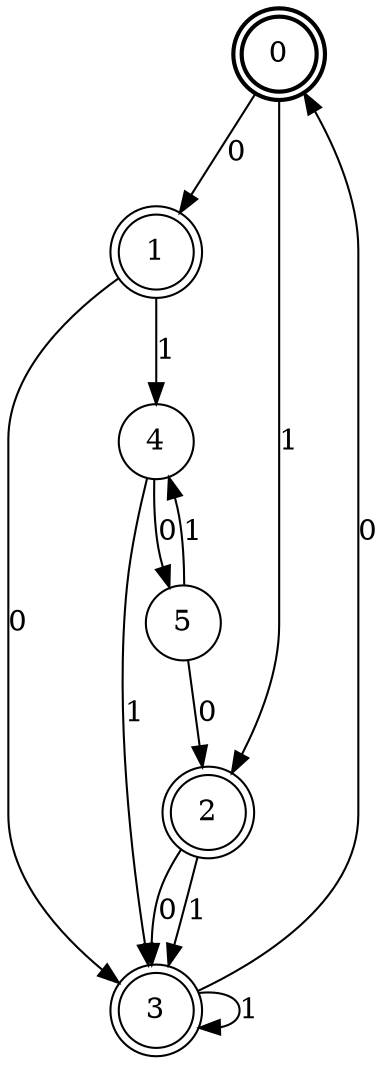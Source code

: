 digraph Automat {
    node [shape = circle];
    0 [style = "bold"];
    0 [peripheries=2]
    0 -> 1 [label = "0"];
    0 -> 2 [label = "1"];
    1 [peripheries=2]
    1 -> 3 [label = "0"];
    1 -> 4 [label = "1"];
    2 [peripheries=2]
    2 -> 3 [label = "0"];
    2 -> 3 [label = "1"];
    3 [peripheries=2]
    3 -> 0 [label = "0"];
    3 -> 3 [label = "1"];
    4 -> 5 [label = "0"];
    4 -> 3 [label = "1"];
    5 -> 2 [label = "0"];
    5 -> 4 [label = "1"];
}
